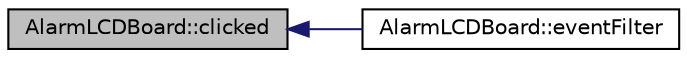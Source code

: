 digraph "AlarmLCDBoard::clicked"
{
  edge [fontname="Helvetica",fontsize="10",labelfontname="Helvetica",labelfontsize="10"];
  node [fontname="Helvetica",fontsize="10",shape=record];
  rankdir="LR";
  Node5 [label="AlarmLCDBoard::clicked",height=0.2,width=0.4,color="black", fillcolor="grey75", style="filled", fontcolor="black"];
  Node5 -> Node6 [dir="back",color="midnightblue",fontsize="10",style="solid"];
  Node6 [label="AlarmLCDBoard::eventFilter",height=0.2,width=0.4,color="black", fillcolor="white", style="filled",URL="$class_alarm_l_c_d_board.html#a664101492b2e08a81f6fd2b34bffd7c2"];
}
